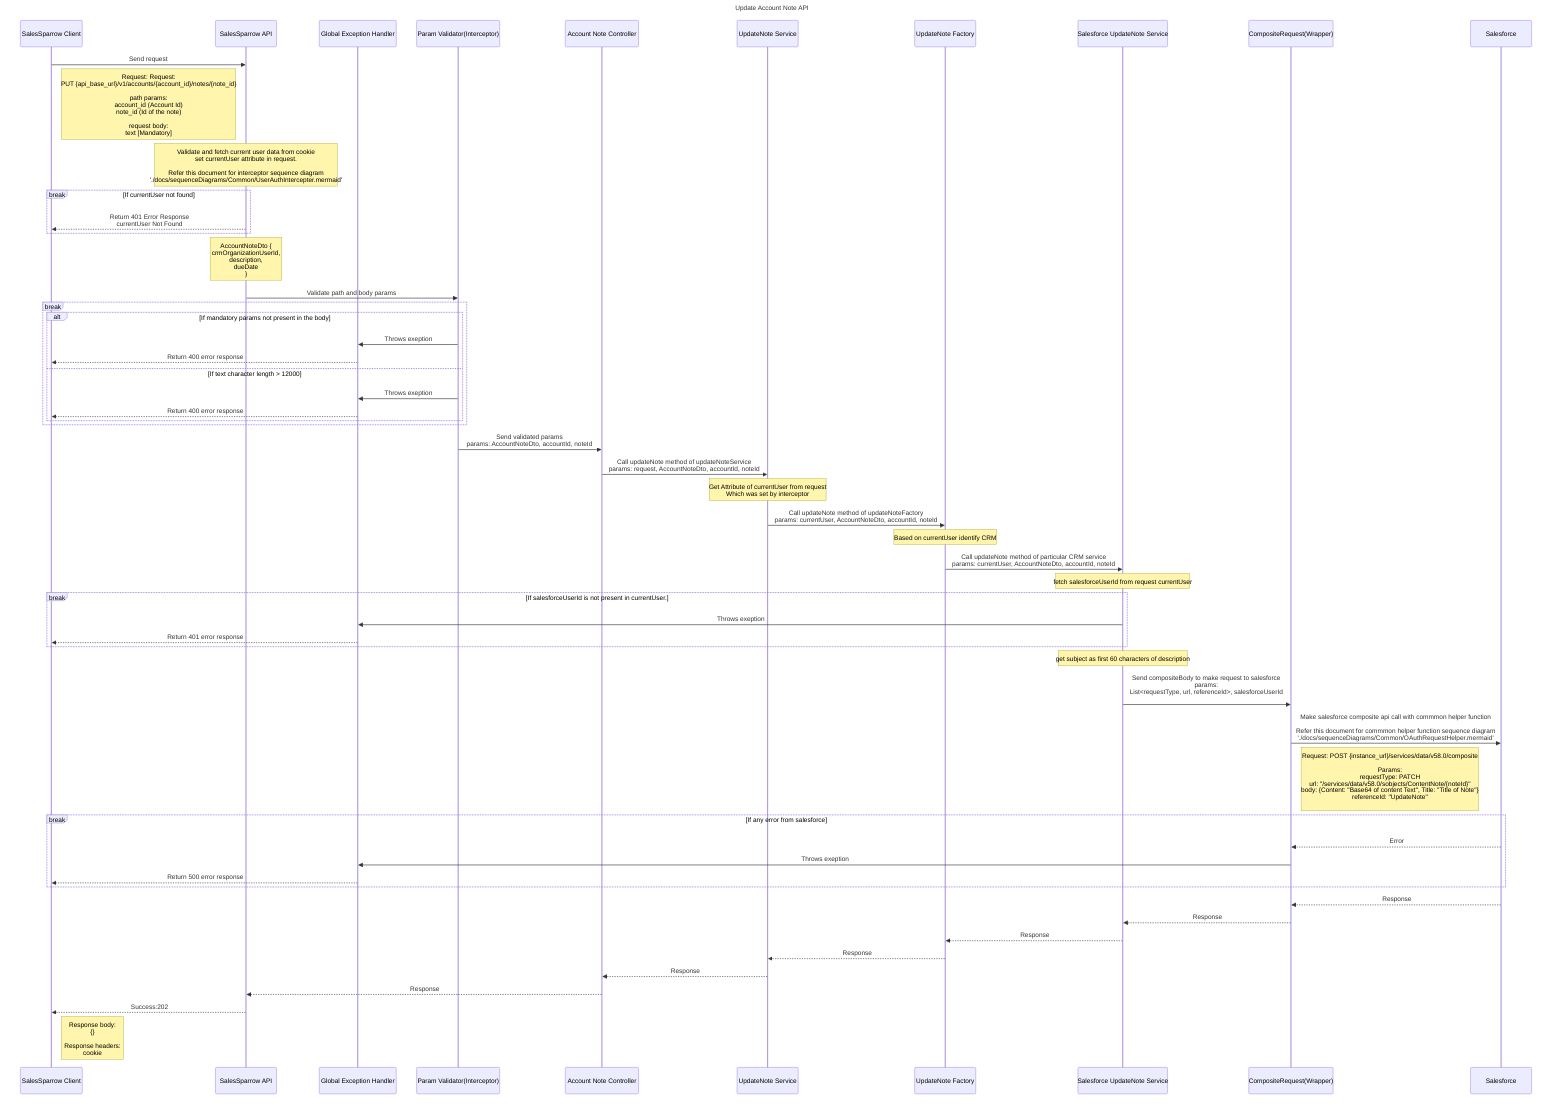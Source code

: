 sequenceDiagram
title Update Account Note API
    participant ui as SalesSparrow Client
    participant api as SalesSparrow API
    participant exceptionHandler as Global Exception Handler
    participant validator as Param Validator(Interceptor)
    participant controller as Account Note Controller
    participant service as UpdateNote Service
    participant factory as UpdateNote Factory
    participant crm as Salesforce UpdateNote Service
    participant CompositeRequestWrapper as CompositeRequest(Wrapper)
    participant salesforce as Salesforce

    ui->>api:  Send request 
    note right of ui: Request: Request: <br>PUT {api_base_url}/v1/accounts/{account_id}/notes/{note_id}<br><br>path params:  <br>account_id (Account Id)<br>note_id (Id of the note) <br><br> request body:<br>text [Mandatory]

    note over api: Validate and fetch current user data from cookie<br>set currentUser attribute in request.<br><br>Refer this document for interceptor sequence diagram <br> './docs/sequenceDiagrams/Common/UserAuthIntercepter.mermaid'
    break If currentUser not found
        api-->>ui: Return 401 Error Response<br>currentUser Not Found
    end

    note over api: AccountNoteDto  {<br>crmOrganizationUserId,<br>description,<br>dueDate<br>}
    api->>validator: Validate path and body params

    break 
        alt If mandatory params not present in the body
            validator->>exceptionHandler: Throws exeption
            exceptionHandler-->>ui:Return 400 error response
        else If text character length > 12000
            validator->>exceptionHandler: Throws exeption
            exceptionHandler-->>ui:Return 400 error response
        end
    end

    validator->>controller: Send validated params<br>params: AccountNoteDto, accountId, noteId
    
    controller->>service: Call updateNote method of updateNoteService<br> params: request, AccountNoteDto, accountId, noteId
    note over service: Get Attribute of currentUser from request<br>Which was set by interceptor

    service->>factory: Call updateNote method of updateNoteFactory<br>params: currentUser, AccountNoteDto, accountId, noteId
    note over factory: Based on currentUser identify CRM

    factory->>crm: Call updateNote method of particular CRM service<br>params: currentUser, AccountNoteDto, accountId, noteId

    note over crm: fetch salesforceUserId from request currentUser
    break If salesforceUserId is not present in currentUser.
        crm->>exceptionHandler: Throws exeption
        exceptionHandler-->>ui:Return 401 error response 
    end
    note over crm: get subject as first 60 characters of description
    crm->>CompositeRequestWrapper: Send compositeBody to make request to salesforce<br>params: <br> List<requestType, url, referenceId>, salesforceUserId <br>

    CompositeRequestWrapper->>salesforce: Make salesforce composite api call with commmon helper function<br><br>Refer this document for commmon helper function sequence diagram <br> './docs/sequenceDiagrams/Common/OAuthRequestHelper.mermaid'
    note right of CompositeRequestWrapper: Request: POST {instance_url}/services/data/v58.0/composite <br><br>Params: <br> requestType: PATCH<br> url: "/services/data/v58.0/sobjects/ContentNote/{noteId}"<br>body: {Content: "Base64 of content Text", Title: "Title of Note"} <br>referenceId: "UpdateNote"<br>
    
    break If any error from salesforce
        salesforce-->>CompositeRequestWrapper: Error
        CompositeRequestWrapper->>exceptionHandler: Throws exeption
        exceptionHandler-->>ui: Return 500 error response
    end

    salesforce-->>CompositeRequestWrapper: Response
    CompositeRequestWrapper-->>crm: Response

    crm-->>factory: Response
    factory-->>service: Response
    service-->> controller: Response
    controller-->>api: Response

    api-->>ui: Success:202
    note right of ui: Response body: <br> {}<br><br>Response headers:<br> cookie